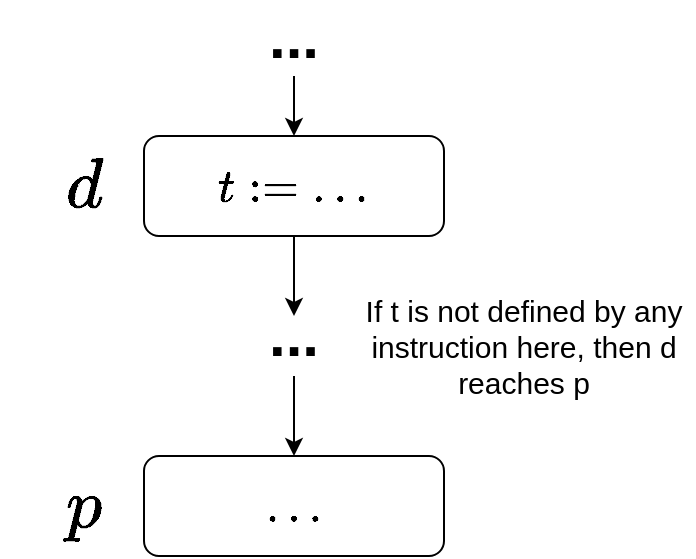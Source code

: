 <mxfile version="13.9.9" type="device"><diagram id="-abtBrxYrTSLX_YGv3kK" name="Page-1"><mxGraphModel dx="1128" dy="1992" grid="1" gridSize="10" guides="1" tooltips="1" connect="1" arrows="1" fold="1" page="1" pageScale="1" pageWidth="850" pageHeight="1100" math="1" shadow="0"><root><mxCell id="0"/><mxCell id="1" parent="0"/><mxCell id="GoiQUx5_1lmjeQX3DKLV-19" style="edgeStyle=orthogonalEdgeStyle;rounded=0;orthogonalLoop=1;jettySize=auto;html=1;exitX=0.5;exitY=1;exitDx=0;exitDy=0;entryX=0.5;entryY=0;entryDx=0;entryDy=0;fontSize=20;" edge="1" parent="1" source="GoiQUx5_1lmjeQX3DKLV-3" target="GoiQUx5_1lmjeQX3DKLV-18"><mxGeometry relative="1" as="geometry"/></mxCell><mxCell id="GoiQUx5_1lmjeQX3DKLV-3" value="$$t := \dots$$" style="rounded=1;whiteSpace=wrap;html=1;fontSize=20;" vertex="1" parent="1"><mxGeometry x="90" y="60" width="150" height="50" as="geometry"/></mxCell><mxCell id="GoiQUx5_1lmjeQX3DKLV-4" value="$$d$$" style="text;html=1;strokeColor=none;fillColor=none;align=center;verticalAlign=middle;whiteSpace=wrap;rounded=0;fontSize=30;" vertex="1" parent="1"><mxGeometry x="40" y="75" width="40" height="20" as="geometry"/></mxCell><mxCell id="GoiQUx5_1lmjeQX3DKLV-11" style="edgeStyle=orthogonalEdgeStyle;rounded=1;orthogonalLoop=1;jettySize=auto;html=1;fontSize=30;entryX=0.5;entryY=0;entryDx=0;entryDy=0;" edge="1" parent="1" target="GoiQUx5_1lmjeQX3DKLV-3"><mxGeometry relative="1" as="geometry"><mxPoint x="144.71" y="60" as="targetPoint"/><mxPoint x="165" y="30" as="sourcePoint"/></mxGeometry></mxCell><mxCell id="GoiQUx5_1lmjeQX3DKLV-12" value="..." style="text;html=1;strokeColor=none;fillColor=none;align=center;verticalAlign=middle;whiteSpace=wrap;rounded=0;labelBackgroundColor=none;fontSize=30;fontColor=default;fontStyle=1" vertex="1" parent="1"><mxGeometry x="135" width="60" height="20" as="geometry"/></mxCell><mxCell id="GoiQUx5_1lmjeQX3DKLV-14" value="$$\dots$$" style="rounded=1;whiteSpace=wrap;html=1;fontSize=20;" vertex="1" parent="1"><mxGeometry x="90" y="220" width="150" height="50" as="geometry"/></mxCell><mxCell id="GoiQUx5_1lmjeQX3DKLV-15" value="$$p$$" style="text;html=1;strokeColor=none;fillColor=none;align=center;verticalAlign=middle;whiteSpace=wrap;rounded=0;fontSize=30;" vertex="1" parent="1"><mxGeometry x="40" y="235" width="40" height="20" as="geometry"/></mxCell><mxCell id="GoiQUx5_1lmjeQX3DKLV-20" style="edgeStyle=orthogonalEdgeStyle;rounded=0;orthogonalLoop=1;jettySize=auto;html=1;exitX=0.5;exitY=1;exitDx=0;exitDy=0;entryX=0.5;entryY=0;entryDx=0;entryDy=0;fontSize=20;" edge="1" parent="1" source="GoiQUx5_1lmjeQX3DKLV-18" target="GoiQUx5_1lmjeQX3DKLV-14"><mxGeometry relative="1" as="geometry"/></mxCell><mxCell id="GoiQUx5_1lmjeQX3DKLV-18" value="..." style="text;html=1;strokeColor=none;fillColor=none;align=center;verticalAlign=bottom;whiteSpace=wrap;rounded=0;labelBackgroundColor=none;fontSize=30;fontColor=default;fontStyle=1" vertex="1" parent="1"><mxGeometry x="135" y="150" width="60" height="30" as="geometry"/></mxCell><mxCell id="GoiQUx5_1lmjeQX3DKLV-21" value="If t is not defined by any instruction here, then d reaches p" style="text;html=1;strokeColor=none;fillColor=none;align=center;verticalAlign=middle;whiteSpace=wrap;rounded=0;fontSize=15;" vertex="1" parent="1"><mxGeometry x="195" y="135" width="170" height="60" as="geometry"/></mxCell></root></mxGraphModel></diagram></mxfile>